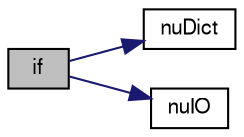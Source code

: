 digraph "if"
{
  bgcolor="transparent";
  edge [fontname="FreeSans",fontsize="10",labelfontname="FreeSans",labelfontsize="10"];
  node [fontname="FreeSans",fontsize="10",shape=record];
  rankdir="LR";
  Node1 [label="if",height=0.2,width=0.4,color="black", fillcolor="grey75", style="filled" fontcolor="black"];
  Node1 -> Node2 [color="midnightblue",fontsize="10",style="solid",fontname="FreeSans"];
  Node2 [label="nuDict",height=0.2,width=0.4,color="black",URL="$a03482.html#a26dc65ff399c7be757799b9b80ff32e4"];
  Node1 -> Node3 [color="midnightblue",fontsize="10",style="solid",fontname="FreeSans"];
  Node3 [label="nuIO",height=0.2,width=0.4,color="black",URL="$a03482.html#aec00972f7cb4867cef19155438d4d2e1"];
}
